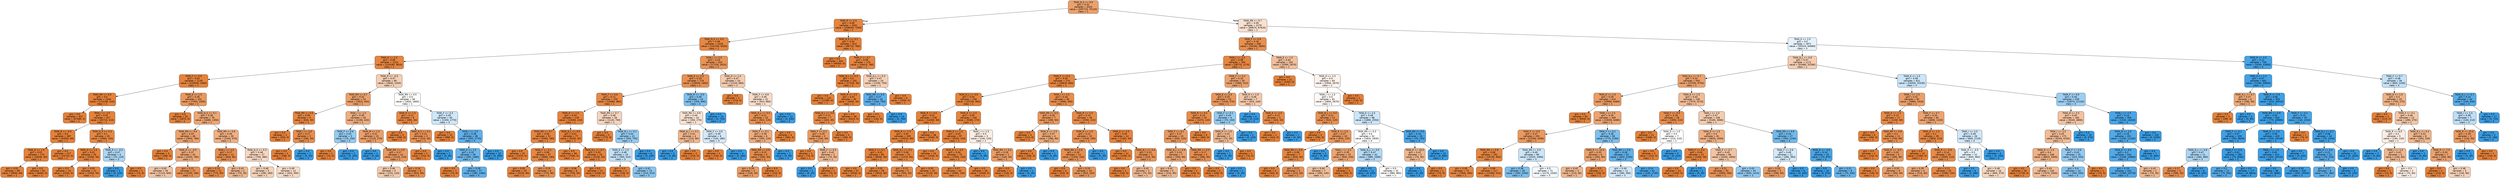 digraph Tree {
node [shape=box, style="filled, rounded", color="black", fontname=helvetica] ;
edge [fontname=helvetica] ;
0 [label="TASK_N_S <= 0.9\ngini = 0.32\nsamples = 4310\nvalue = [297710, 75120]\nclass = 1", fillcolor="#eca16b"] ;
1 [label="TASK_R <= 2.5\ngini = 0.06\nsamples = 2031\nvalue = [208040, 7200]\nclass = 1", fillcolor="#e68540"] ;
0 -> 1 [labeldistance=2.5, labelangle=45, headlabel="True"] ;
2 [label="TASK_N_S <= 0.5\ngini = 0.08\nsamples = 1418\nvalue = [141330, 6420]\nclass = 1", fillcolor="#e68742"] ;
1 -> 2 ;
3 [label="TASK_E <= 2.5\ngini = 0.06\nsamples = 1215\nvalue = [124180, 3810]\nclass = 1", fillcolor="#e6853f"] ;
2 -> 3 ;
4 [label="TASK_F <= 0.9\ngini = 0.03\nsamples = 1135\nvalue = [120540, 1560]\nclass = 1", fillcolor="#e5833c"] ;
3 -> 4 ;
5 [label="TASK_RN <= 0.9\ngini = 0.0\nsamples = 1034\nvalue = [113190, 210]\nclass = 1", fillcolor="#e58139"] ;
4 -> 5 ;
6 [label="gini = 0.0\nsamples = 617\nvalue = [67480, 0]\nclass = 1", fillcolor="#e58139"] ;
5 -> 6 ;
7 [label="TASK_I <= 2.5\ngini = 0.01\nsamples = 417\nvalue = [45710, 210]\nclass = 1", fillcolor="#e5823a"] ;
5 -> 7 ;
8 [label="TASK_R <= -0.5\ngini = 0.0\nsamples = 387\nvalue = [43050, 60]\nclass = 1", fillcolor="#e58139"] ;
7 -> 8 ;
9 [label="TASK_D <= 1.5\ngini = 0.01\nsamples = 170\nvalue = [18340, 60]\nclass = 1", fillcolor="#e5813a"] ;
8 -> 9 ;
10 [label="gini = 0.01\nsamples = 89\nvalue = [9940, 60]\nclass = 1", fillcolor="#e5823a"] ;
9 -> 10 ;
11 [label="gini = 0.0\nsamples = 81\nvalue = [8400, 0]\nclass = 1", fillcolor="#e58139"] ;
9 -> 11 ;
12 [label="gini = 0.0\nsamples = 217\nvalue = [24710, 0]\nclass = 1", fillcolor="#e58139"] ;
8 -> 12 ;
13 [label="TASK_N_S <= 0.3\ngini = 0.1\nsamples = 30\nvalue = [2660, 150]\nclass = 1", fillcolor="#e68844"] ;
7 -> 13 ;
14 [label="TASK_D <= 1.5\ngini = 0.02\nsamples = 26\nvalue = [2590, 30]\nclass = 1", fillcolor="#e5823b"] ;
13 -> 14 ;
15 [label="gini = 0.0\nsamples = 14\nvalue = [1540, 0]\nclass = 1", fillcolor="#e58139"] ;
14 -> 15 ;
16 [label="gini = 0.05\nsamples = 12\nvalue = [1050, 30]\nclass = 1", fillcolor="#e6853f"] ;
14 -> 16 ;
17 [label="TASK_R <= -0.5\ngini = 0.47\nsamples = 4\nvalue = [70, 120]\nclass = 3", fillcolor="#acd6f4"] ;
13 -> 17 ;
18 [label="gini = 0.0\nsamples = 3\nvalue = [0, 120]\nclass = 3", fillcolor="#399de5"] ;
17 -> 18 ;
19 [label="gini = 0.0\nsamples = 1\nvalue = [70, 0]\nclass = 1", fillcolor="#e58139"] ;
17 -> 19 ;
20 [label="TASK_E <= 1.5\ngini = 0.26\nsamples = 101\nvalue = [7350, 1350]\nclass = 1", fillcolor="#ea985d"] ;
4 -> 20 ;
21 [label="gini = 0.0\nsamples = 25\nvalue = [2870, 0]\nclass = 1", fillcolor="#e58139"] ;
20 -> 21 ;
22 [label="TASK_N_S <= 0.1\ngini = 0.36\nsamples = 76\nvalue = [4480, 1350]\nclass = 1", fillcolor="#eda775"] ;
20 -> 22 ;
23 [label="TASK_RN <= 0.4\ngini = 0.33\nsamples = 46\nvalue = [2940, 780]\nclass = 1", fillcolor="#eca26e"] ;
22 -> 23 ;
24 [label="gini = 0.0\nsamples = 3\nvalue = [490, 0]\nclass = 1", fillcolor="#e58139"] ;
23 -> 24 ;
25 [label="TASK_R <= -0.5\ngini = 0.37\nsamples = 43\nvalue = [2450, 780]\nclass = 1", fillcolor="#eda978"] ;
23 -> 25 ;
26 [label="gini = 0.45\nsamples = 26\nvalue = [1120, 600]\nclass = 1", fillcolor="#f3c4a3"] ;
25 -> 26 ;
27 [label="gini = 0.21\nsamples = 17\nvalue = [1330, 180]\nclass = 1", fillcolor="#e99254"] ;
25 -> 27 ;
28 [label="TASK_RN <= 0.9\ngini = 0.39\nsamples = 30\nvalue = [1540, 570]\nclass = 1", fillcolor="#efb082"] ;
22 -> 28 ;
29 [label="TASK_I <= 2.5\ngini = 0.17\nsamples = 13\nvalue = [840, 90]\nclass = 1", fillcolor="#e88e4e"] ;
28 -> 29 ;
30 [label="gini = 0.13\nsamples = 11\nvalue = [770, 60]\nclass = 1", fillcolor="#e78b48"] ;
29 -> 30 ;
31 [label="gini = 0.42\nsamples = 2\nvalue = [70, 30]\nclass = 1", fillcolor="#f0b78e"] ;
29 -> 31 ;
32 [label="TASK_N_S <= 0.3\ngini = 0.48\nsamples = 17\nvalue = [700, 480]\nclass = 1", fillcolor="#f7d7c1"] ;
28 -> 32 ;
33 [label="gini = 0.48\nsamples = 5\nvalue = [280, 180]\nclass = 1", fillcolor="#f6d2b8"] ;
32 -> 33 ;
34 [label="gini = 0.49\nsamples = 12\nvalue = [420, 300]\nclass = 1", fillcolor="#f8dbc6"] ;
32 -> 34 ;
35 [label="TASK_R <= -0.5\ngini = 0.47\nsamples = 80\nvalue = [3640, 2250]\nclass = 1", fillcolor="#f5cfb3"] ;
3 -> 35 ;
36 [label="TASK_RN <= 0.7\ngini = 0.32\nsamples = 24\nvalue = [1820, 450]\nclass = 1", fillcolor="#eba06a"] ;
35 -> 36 ;
37 [label="TASK_RN <= 0.5\ngini = 0.09\nsamples = 6\nvalue = [630, 30]\nclass = 1", fillcolor="#e68742"] ;
36 -> 37 ;
38 [label="gini = 0.0\nsamples = 3\nvalue = [350, 0]\nclass = 1", fillcolor="#e58139"] ;
37 -> 38 ;
39 [label="TASK_I <= 2.5\ngini = 0.17\nsamples = 3\nvalue = [280, 30]\nclass = 1", fillcolor="#e88e4e"] ;
37 -> 39 ;
40 [label="gini = 0.0\nsamples = 2\nvalue = [280, 0]\nclass = 1", fillcolor="#e58139"] ;
39 -> 40 ;
41 [label="gini = 0.0\nsamples = 1\nvalue = [0, 30]\nclass = 3", fillcolor="#399de5"] ;
39 -> 41 ;
42 [label="TASK_I <= 1.5\ngini = 0.39\nsamples = 18\nvalue = [1190, 420]\nclass = 1", fillcolor="#eead7f"] ;
36 -> 42 ;
43 [label="TASK_F <= 0.6\ngini = 0.43\nsamples = 3\nvalue = [70, 150]\nclass = 3", fillcolor="#95cbf1"] ;
42 -> 43 ;
44 [label="gini = 0.0\nsamples = 1\nvalue = [70, 0]\nclass = 1", fillcolor="#e58139"] ;
43 -> 44 ;
45 [label="gini = 0.0\nsamples = 2\nvalue = [0, 150]\nclass = 3", fillcolor="#399de5"] ;
43 -> 45 ;
46 [label="TASK_M <= 1.5\ngini = 0.31\nsamples = 15\nvalue = [1120, 270]\nclass = 1", fillcolor="#eb9f69"] ;
42 -> 46 ;
47 [label="gini = 0.0\nsamples = 1\nvalue = [0, 60]\nclass = 3", fillcolor="#399de5"] ;
46 -> 47 ;
48 [label="TASK_RN <= 0.9\ngini = 0.27\nsamples = 14\nvalue = [1120, 210]\nclass = 1", fillcolor="#ea995e"] ;
46 -> 48 ;
49 [label="gini = 0.46\nsamples = 5\nvalue = [210, 120]\nclass = 1", fillcolor="#f4c9aa"] ;
48 -> 49 ;
50 [label="gini = 0.16\nsamples = 9\nvalue = [910, 90]\nclass = 1", fillcolor="#e88d4d"] ;
48 -> 50 ;
51 [label="TASK_RN <= 0.5\ngini = 0.5\nsamples = 56\nvalue = [1820, 1800]\nclass = 1", fillcolor="#fffefd"] ;
35 -> 51 ;
52 [label="TASK_R <= 1.5\ngini = 0.11\nsamples = 6\nvalue = [490, 30]\nclass = 1", fillcolor="#e78945"] ;
51 -> 52 ;
53 [label="gini = 0.0\nsamples = 3\nvalue = [280, 0]\nclass = 1", fillcolor="#e58139"] ;
52 -> 53 ;
54 [label="TASK_N_S <= 0.2\ngini = 0.22\nsamples = 3\nvalue = [210, 30]\nclass = 1", fillcolor="#e99355"] ;
52 -> 54 ;
55 [label="gini = 0.0\nsamples = 2\nvalue = [210, 0]\nclass = 1", fillcolor="#e58139"] ;
54 -> 55 ;
56 [label="gini = 0.0\nsamples = 1\nvalue = [0, 30]\nclass = 3", fillcolor="#399de5"] ;
54 -> 56 ;
57 [label="TASK_F <= 0.3\ngini = 0.49\nsamples = 50\nvalue = [1330, 1770]\nclass = 3", fillcolor="#cee7f9"] ;
51 -> 57 ;
58 [label="gini = 0.0\nsamples = 12\nvalue = [980, 0]\nclass = 1", fillcolor="#e58139"] ;
57 -> 58 ;
59 [label="TASK_I <= 2.5\ngini = 0.28\nsamples = 38\nvalue = [350, 1770]\nclass = 3", fillcolor="#60b0ea"] ;
57 -> 59 ;
60 [label="TASK_D <= 1.5\ngini = 0.32\nsamples = 28\nvalue = [350, 1380]\nclass = 3", fillcolor="#6bb6ec"] ;
59 -> 60 ;
61 [label="gini = 0.0\nsamples = 1\nvalue = [70, 0]\nclass = 1", fillcolor="#e58139"] ;
60 -> 61 ;
62 [label="gini = 0.28\nsamples = 27\nvalue = [280, 1380]\nclass = 3", fillcolor="#61b1ea"] ;
60 -> 62 ;
63 [label="gini = 0.0\nsamples = 10\nvalue = [0, 390]\nclass = 3", fillcolor="#399de5"] ;
59 -> 63 ;
64 [label="TASK_I <= 2.5\ngini = 0.23\nsamples = 203\nvalue = [17150, 2610]\nclass = 1", fillcolor="#e99457"] ;
2 -> 64 ;
65 [label="TASK_E <= 2.5\ngini = 0.19\nsamples = 179\nvalue = [16030, 1950]\nclass = 1", fillcolor="#e89051"] ;
64 -> 65 ;
66 [label="TASK_F <= 0.6\ngini = 0.11\nsamples = 155\nvalue = [15680, 960]\nclass = 1", fillcolor="#e78945"] ;
65 -> 66 ;
67 [label="TASK_D <= 1.5\ngini = 0.03\nsamples = 129\nvalue = [14560, 210]\nclass = 1", fillcolor="#e5833c"] ;
66 -> 67 ;
68 [label="TASK_RN <= 0.7\ngini = 0.06\nsamples = 52\nvalue = [5460, 180]\nclass = 1", fillcolor="#e68540"] ;
67 -> 68 ;
69 [label="gini = 0.0\nsamples = 15\nvalue = [1470, 0]\nclass = 1", fillcolor="#e58139"] ;
68 -> 69 ;
70 [label="TASK_F <= 0.1\ngini = 0.08\nsamples = 37\nvalue = [3990, 180]\nclass = 1", fillcolor="#e68742"] ;
68 -> 70 ;
71 [label="gini = 0.05\nsamples = 29\nvalue = [3220, 90]\nclass = 1", fillcolor="#e6853f"] ;
70 -> 71 ;
72 [label="gini = 0.19\nsamples = 8\nvalue = [770, 90]\nclass = 1", fillcolor="#e89050"] ;
70 -> 72 ;
73 [label="TASK_N_L <= 0.5\ngini = 0.01\nsamples = 77\nvalue = [9100, 30]\nclass = 1", fillcolor="#e5813a"] ;
67 -> 73 ;
74 [label="gini = 0.0\nsamples = 58\nvalue = [7000, 0]\nclass = 1", fillcolor="#e58139"] ;
73 -> 74 ;
75 [label="TASK_N_L <= 0.7\ngini = 0.03\nsamples = 19\nvalue = [2100, 30]\nclass = 1", fillcolor="#e5833c"] ;
73 -> 75 ;
76 [label="gini = 0.08\nsamples = 6\nvalue = [700, 30]\nclass = 1", fillcolor="#e68641"] ;
75 -> 76 ;
77 [label="gini = 0.0\nsamples = 13\nvalue = [1400, 0]\nclass = 1", fillcolor="#e58139"] ;
75 -> 77 ;
78 [label="TASK_RN <= 0.7\ngini = 0.48\nsamples = 26\nvalue = [1120, 750]\nclass = 1", fillcolor="#f6d5be"] ;
66 -> 78 ;
79 [label="gini = 0.0\nsamples = 5\nvalue = [770, 0]\nclass = 1", fillcolor="#e58139"] ;
78 -> 79 ;
80 [label="TASK_N_L <= 0.1\ngini = 0.43\nsamples = 21\nvalue = [350, 750]\nclass = 3", fillcolor="#95cbf1"] ;
78 -> 80 ;
81 [label="TASK_E <= 1.5\ngini = 0.48\nsamples = 15\nvalue = [350, 510]\nclass = 3", fillcolor="#c1e0f7"] ;
80 -> 81 ;
82 [label="gini = 0.0\nsamples = 2\nvalue = [140, 0]\nclass = 1", fillcolor="#e58139"] ;
81 -> 82 ;
83 [label="gini = 0.41\nsamples = 13\nvalue = [210, 510]\nclass = 3", fillcolor="#8bc5f0"] ;
81 -> 83 ;
84 [label="gini = 0.0\nsamples = 6\nvalue = [0, 240]\nclass = 3", fillcolor="#399de5"] ;
80 -> 84 ;
85 [label="TASK_R <= -0.5\ngini = 0.39\nsamples = 24\nvalue = [350, 990]\nclass = 3", fillcolor="#7fc0ee"] ;
65 -> 85 ;
86 [label="TASK_RN <= 0.9\ngini = 0.49\nsamples = 10\nvalue = [350, 270]\nclass = 1", fillcolor="#f9e2d2"] ;
85 -> 86 ;
87 [label="TASK_N_L <= 0.1\ngini = 0.42\nsamples = 4\nvalue = [210, 90]\nclass = 1", fillcolor="#f0b78e"] ;
86 -> 87 ;
88 [label="gini = 0.0\nsamples = 2\nvalue = [0, 90]\nclass = 3", fillcolor="#399de5"] ;
87 -> 88 ;
89 [label="gini = 0.0\nsamples = 2\nvalue = [210, 0]\nclass = 1", fillcolor="#e58139"] ;
87 -> 89 ;
90 [label="TASK_F <= 0.5\ngini = 0.49\nsamples = 6\nvalue = [140, 180]\nclass = 3", fillcolor="#d3e9f9"] ;
86 -> 90 ;
91 [label="gini = 0.0\nsamples = 2\nvalue = [140, 0]\nclass = 1", fillcolor="#e58139"] ;
90 -> 91 ;
92 [label="gini = 0.0\nsamples = 4\nvalue = [0, 180]\nclass = 3", fillcolor="#399de5"] ;
90 -> 92 ;
93 [label="gini = 0.0\nsamples = 14\nvalue = [0, 720]\nclass = 3", fillcolor="#399de5"] ;
85 -> 93 ;
94 [label="TASK_D <= 1.5\ngini = 0.47\nsamples = 24\nvalue = [1120, 660]\nclass = 1", fillcolor="#f4cbae"] ;
64 -> 94 ;
95 [label="gini = 0.0\nsamples = 2\nvalue = [210, 0]\nclass = 1", fillcolor="#e58139"] ;
94 -> 95 ;
96 [label="TASK_F <= 0.6\ngini = 0.49\nsamples = 22\nvalue = [910, 660]\nclass = 1", fillcolor="#f8dcc9"] ;
94 -> 96 ;
97 [label="TASK_N_L <= 0.5\ngini = 0.21\nsamples = 10\nvalue = [910, 120]\nclass = 1", fillcolor="#e89253"] ;
96 -> 97 ;
98 [label="TASK_F <= 0.1\ngini = 0.38\nsamples = 6\nvalue = [350, 120]\nclass = 1", fillcolor="#eeac7d"] ;
97 -> 98 ;
99 [label="TASK_RN <= 0.9\ngini = 0.15\nsamples = 4\nvalue = [350, 30]\nclass = 1", fillcolor="#e78c4a"] ;
98 -> 99 ;
100 [label="gini = 0.29\nsamples = 3\nvalue = [140, 30]\nclass = 1", fillcolor="#eb9c63"] ;
99 -> 100 ;
101 [label="gini = 0.0\nsamples = 1\nvalue = [210, 0]\nclass = 1", fillcolor="#e58139"] ;
99 -> 101 ;
102 [label="gini = 0.0\nsamples = 2\nvalue = [0, 90]\nclass = 3", fillcolor="#399de5"] ;
98 -> 102 ;
103 [label="gini = 0.0\nsamples = 4\nvalue = [560, 0]\nclass = 1", fillcolor="#e58139"] ;
97 -> 103 ;
104 [label="gini = 0.0\nsamples = 12\nvalue = [0, 540]\nclass = 3", fillcolor="#399de5"] ;
96 -> 104 ;
105 [label="TASK_N_S <= 0.1\ngini = 0.02\nsamples = 613\nvalue = [66710, 780]\nclass = 1", fillcolor="#e5823b"] ;
1 -> 105 ;
106 [label="gini = 0.0\nsamples = 434\nvalue = [48300, 0]\nclass = 1", fillcolor="#e58139"] ;
105 -> 106 ;
107 [label="TASK_F <= 0.7\ngini = 0.08\nsamples = 179\nvalue = [18410, 780]\nclass = 1", fillcolor="#e68641"] ;
105 -> 107 ;
108 [label="TASK_N_L <= 0.3\ngini = 0.0\nsamples = 155\nvalue = [17220, 30]\nclass = 1", fillcolor="#e58139"] ;
107 -> 108 ;
109 [label="gini = 0.0\nsamples = 110\nvalue = [12390, 0]\nclass = 1", fillcolor="#e58139"] ;
108 -> 109 ;
110 [label="TASK_R <= 3.5\ngini = 0.01\nsamples = 45\nvalue = [4830, 30]\nclass = 1", fillcolor="#e5823a"] ;
108 -> 110 ;
111 [label="TASK_N_L <= 0.6\ngini = 0.12\nsamples = 7\nvalue = [420, 30]\nclass = 1", fillcolor="#e78a47"] ;
110 -> 111 ;
112 [label="TASK_F <= 0.1\ngini = 0.29\nsamples = 3\nvalue = [140, 30]\nclass = 1", fillcolor="#eb9c63"] ;
111 -> 112 ;
113 [label="gini = 0.0\nsamples = 1\nvalue = [70, 0]\nclass = 1", fillcolor="#e58139"] ;
112 -> 113 ;
114 [label="TASK_F <= 0.3\ngini = 0.42\nsamples = 2\nvalue = [70, 30]\nclass = 1", fillcolor="#f0b78e"] ;
112 -> 114 ;
115 [label="gini = 0.0\nsamples = 1\nvalue = [0, 30]\nclass = 3", fillcolor="#399de5"] ;
114 -> 115 ;
116 [label="gini = 0.0\nsamples = 1\nvalue = [70, 0]\nclass = 1", fillcolor="#e58139"] ;
114 -> 116 ;
117 [label="gini = 0.0\nsamples = 4\nvalue = [280, 0]\nclass = 1", fillcolor="#e58139"] ;
111 -> 117 ;
118 [label="gini = 0.0\nsamples = 38\nvalue = [4410, 0]\nclass = 1", fillcolor="#e58139"] ;
110 -> 118 ;
119 [label="TASK_N_L <= 0.3\ngini = 0.47\nsamples = 24\nvalue = [1190, 750]\nclass = 1", fillcolor="#f5d0b6"] ;
107 -> 119 ;
120 [label="TASK_RN <= 0.4\ngini = 0.27\nsamples = 16\nvalue = [140, 750]\nclass = 3", fillcolor="#5eafea"] ;
119 -> 120 ;
121 [label="gini = 0.0\nsamples = 2\nvalue = [140, 0]\nclass = 1", fillcolor="#e58139"] ;
120 -> 121 ;
122 [label="gini = 0.0\nsamples = 14\nvalue = [0, 750]\nclass = 3", fillcolor="#399de5"] ;
120 -> 122 ;
123 [label="gini = 0.0\nsamples = 8\nvalue = [1050, 0]\nclass = 1", fillcolor="#e58139"] ;
119 -> 123 ;
124 [label="TASK_RN <= 0.7\ngini = 0.49\nsamples = 2279\nvalue = [89670, 67920]\nclass = 1", fillcolor="#f9e0cf"] ;
0 -> 124 [labeldistance=2.5, labelangle=-45, headlabel="False"] ;
125 [label="TASK_F <= 0.9\ngini = 0.18\nsamples = 408\nvalue = [34160, 3840]\nclass = 1", fillcolor="#e88f4f"] ;
124 -> 125 ;
126 [label="TASK_I <= 2.5\ngini = 0.08\nsamples = 304\nvalue = [28770, 1170]\nclass = 1", fillcolor="#e68641"] ;
125 -> 126 ;
127 [label="TASK_F <= 0.3\ngini = 0.05\nsamples = 274\nvalue = [26810, 660]\nclass = 1", fillcolor="#e6843e"] ;
126 -> 127 ;
128 [label="TASK_N_L <= 0.9\ngini = 0.03\nsamples = 238\nvalue = [23730, 360]\nclass = 1", fillcolor="#e5833c"] ;
127 -> 128 ;
129 [label="TASK_R <= 4.5\ngini = 0.01\nsamples = 138\nvalue = [14350, 90]\nclass = 1", fillcolor="#e5823a"] ;
128 -> 129 ;
130 [label="TASK_R <= 1.5\ngini = 0.02\nsamples = 100\nvalue = [10010, 90]\nclass = 1", fillcolor="#e5823b"] ;
129 -> 130 ;
131 [label="TASK_F <= 0.1\ngini = 0.01\nsamples = 85\nvalue = [8540, 30]\nclass = 1", fillcolor="#e5813a"] ;
130 -> 131 ;
132 [label="gini = 0.0\nsamples = 57\nvalue = [5530, 0]\nclass = 1", fillcolor="#e58139"] ;
131 -> 132 ;
133 [label="gini = 0.02\nsamples = 28\nvalue = [3010, 30]\nclass = 1", fillcolor="#e5823b"] ;
131 -> 133 ;
134 [label="TASK_N_L <= 0.1\ngini = 0.08\nsamples = 15\nvalue = [1470, 60]\nclass = 1", fillcolor="#e68641"] ;
130 -> 134 ;
135 [label="gini = 0.15\nsamples = 5\nvalue = [350, 30]\nclass = 1", fillcolor="#e78c4a"] ;
134 -> 135 ;
136 [label="gini = 0.05\nsamples = 10\nvalue = [1120, 30]\nclass = 1", fillcolor="#e6843e"] ;
134 -> 136 ;
137 [label="gini = 0.0\nsamples = 38\nvalue = [4340, 0]\nclass = 1", fillcolor="#e58139"] ;
129 -> 137 ;
138 [label="TASK_E <= 2.5\ngini = 0.05\nsamples = 100\nvalue = [9380, 270]\nclass = 1", fillcolor="#e6853f"] ;
128 -> 138 ;
139 [label="TASK_E <= 1.5\ngini = 0.03\nsamples = 97\nvalue = [9240, 150]\nclass = 1", fillcolor="#e5833c"] ;
138 -> 139 ;
140 [label="gini = 0.0\nsamples = 24\nvalue = [2240, 0]\nclass = 1", fillcolor="#e58139"] ;
139 -> 140 ;
141 [label="TASK_R <= -0.5\ngini = 0.04\nsamples = 73\nvalue = [7000, 150]\nclass = 1", fillcolor="#e6843d"] ;
139 -> 141 ;
142 [label="gini = 0.07\nsamples = 45\nvalue = [4060, 150]\nclass = 1", fillcolor="#e68640"] ;
141 -> 142 ;
143 [label="gini = 0.0\nsamples = 28\nvalue = [2940, 0]\nclass = 1", fillcolor="#e58139"] ;
141 -> 143 ;
144 [label="TASK_I <= 1.5\ngini = 0.5\nsamples = 3\nvalue = [140, 120]\nclass = 1", fillcolor="#fbede3"] ;
138 -> 144 ;
145 [label="gini = 0.0\nsamples = 1\nvalue = [0, 90]\nclass = 3", fillcolor="#399de5"] ;
144 -> 145 ;
146 [label="TASK_RN <= 0.2\ngini = 0.29\nsamples = 2\nvalue = [140, 30]\nclass = 1", fillcolor="#eb9c63"] ;
144 -> 146 ;
147 [label="gini = 0.0\nsamples = 1\nvalue = [140, 0]\nclass = 1", fillcolor="#e58139"] ;
146 -> 147 ;
148 [label="gini = 0.0\nsamples = 1\nvalue = [0, 30]\nclass = 3", fillcolor="#399de5"] ;
146 -> 148 ;
149 [label="TASK_I <= 1.5\ngini = 0.16\nsamples = 36\nvalue = [3080, 300]\nclass = 1", fillcolor="#e88d4c"] ;
127 -> 149 ;
150 [label="TASK_RN <= 0.5\ngini = 0.26\nsamples = 7\nvalue = [490, 90]\nclass = 1", fillcolor="#ea985d"] ;
149 -> 150 ;
151 [label="gini = 0.0\nsamples = 3\nvalue = [210, 0]\nclass = 1", fillcolor="#e58139"] ;
150 -> 151 ;
152 [label="TASK_E <= 2.5\ngini = 0.37\nsamples = 4\nvalue = [280, 90]\nclass = 1", fillcolor="#edaa79"] ;
150 -> 152 ;
153 [label="gini = 0.0\nsamples = 3\nvalue = [280, 0]\nclass = 1", fillcolor="#e58139"] ;
152 -> 153 ;
154 [label="gini = 0.0\nsamples = 1\nvalue = [0, 90]\nclass = 3", fillcolor="#399de5"] ;
152 -> 154 ;
155 [label="TASK_R <= 2.5\ngini = 0.14\nsamples = 29\nvalue = [2590, 210]\nclass = 1", fillcolor="#e78b49"] ;
149 -> 155 ;
156 [label="TASK_R <= 1.5\ngini = 0.21\nsamples = 15\nvalue = [1330, 180]\nclass = 1", fillcolor="#e99254"] ;
155 -> 156 ;
157 [label="TASK_RN <= 0.5\ngini = 0.18\nsamples = 14\nvalue = [1330, 150]\nclass = 1", fillcolor="#e88f4f"] ;
156 -> 157 ;
158 [label="gini = 0.0\nsamples = 4\nvalue = [420, 0]\nclass = 1", fillcolor="#e58139"] ;
157 -> 158 ;
159 [label="gini = 0.24\nsamples = 10\nvalue = [910, 150]\nclass = 1", fillcolor="#e9965a"] ;
157 -> 159 ;
160 [label="gini = 0.0\nsamples = 1\nvalue = [0, 30]\nclass = 3", fillcolor="#399de5"] ;
156 -> 160 ;
161 [label="TASK_E <= 2.5\ngini = 0.05\nsamples = 14\nvalue = [1260, 30]\nclass = 1", fillcolor="#e6843e"] ;
155 -> 161 ;
162 [label="gini = 0.0\nsamples = 11\nvalue = [1050, 0]\nclass = 1", fillcolor="#e58139"] ;
161 -> 162 ;
163 [label="TASK_N_L <= 0.4\ngini = 0.22\nsamples = 3\nvalue = [210, 30]\nclass = 1", fillcolor="#e99355"] ;
161 -> 163 ;
164 [label="gini = 0.0\nsamples = 1\nvalue = [140, 0]\nclass = 1", fillcolor="#e58139"] ;
163 -> 164 ;
165 [label="gini = 0.42\nsamples = 2\nvalue = [70, 30]\nclass = 1", fillcolor="#f0b78e"] ;
163 -> 165 ;
166 [label="TASK_F <= 0.3\ngini = 0.33\nsamples = 30\nvalue = [1960, 510]\nclass = 1", fillcolor="#eca26d"] ;
126 -> 166 ;
167 [label="TASK_E <= 2.5\ngini = 0.25\nsamples = 23\nvalue = [1540, 270]\nclass = 1", fillcolor="#ea975c"] ;
166 -> 167 ;
168 [label="TASK_R <= 0.5\ngini = 0.14\nsamples = 19\nvalue = [1470, 120]\nclass = 1", fillcolor="#e78b49"] ;
167 -> 168 ;
169 [label="TASK_F <= 0.1\ngini = 0.27\nsamples = 10\nvalue = [630, 120]\nclass = 1", fillcolor="#ea995f"] ;
168 -> 169 ;
170 [label="TASK_N_L <= 0.9\ngini = 0.33\nsamples = 7\nvalue = [350, 90]\nclass = 1", fillcolor="#eca16c"] ;
169 -> 170 ;
171 [label="gini = 0.42\nsamples = 5\nvalue = [210, 90]\nclass = 1", fillcolor="#f0b78e"] ;
170 -> 171 ;
172 [label="gini = 0.0\nsamples = 2\nvalue = [140, 0]\nclass = 1", fillcolor="#e58139"] ;
170 -> 172 ;
173 [label="TASK_RN <= 0.5\ngini = 0.17\nsamples = 3\nvalue = [280, 30]\nclass = 1", fillcolor="#e88e4e"] ;
169 -> 173 ;
174 [label="gini = 0.0\nsamples = 2\nvalue = [280, 0]\nclass = 1", fillcolor="#e58139"] ;
173 -> 174 ;
175 [label="gini = 0.0\nsamples = 1\nvalue = [0, 30]\nclass = 3", fillcolor="#399de5"] ;
173 -> 175 ;
176 [label="gini = 0.0\nsamples = 9\nvalue = [840, 0]\nclass = 1", fillcolor="#e58139"] ;
168 -> 176 ;
177 [label="TASK_F <= 0.1\ngini = 0.43\nsamples = 4\nvalue = [70, 150]\nclass = 3", fillcolor="#95cbf1"] ;
167 -> 177 ;
178 [label="TASK_R <= 1.5\ngini = 0.42\nsamples = 2\nvalue = [70, 30]\nclass = 1", fillcolor="#f0b78e"] ;
177 -> 178 ;
179 [label="gini = 0.0\nsamples = 1\nvalue = [0, 30]\nclass = 3", fillcolor="#399de5"] ;
178 -> 179 ;
180 [label="gini = 0.0\nsamples = 1\nvalue = [70, 0]\nclass = 1", fillcolor="#e58139"] ;
178 -> 180 ;
181 [label="gini = 0.0\nsamples = 2\nvalue = [0, 120]\nclass = 3", fillcolor="#399de5"] ;
177 -> 181 ;
182 [label="TASK_R <= 1.0\ngini = 0.46\nsamples = 7\nvalue = [420, 240]\nclass = 1", fillcolor="#f4c9aa"] ;
166 -> 182 ;
183 [label="gini = 0.0\nsamples = 4\nvalue = [0, 210]\nclass = 3", fillcolor="#399de5"] ;
182 -> 183 ;
184 [label="TASK_E <= 2.5\ngini = 0.12\nsamples = 3\nvalue = [420, 30]\nclass = 1", fillcolor="#e78a47"] ;
182 -> 184 ;
185 [label="gini = 0.0\nsamples = 2\nvalue = [420, 0]\nclass = 1", fillcolor="#e58139"] ;
184 -> 185 ;
186 [label="gini = 0.0\nsamples = 1\nvalue = [0, 30]\nclass = 3", fillcolor="#399de5"] ;
184 -> 186 ;
187 [label="TASK_E <= 1.5\ngini = 0.44\nsamples = 104\nvalue = [5390, 2670]\nclass = 1", fillcolor="#f2bf9b"] ;
125 -> 187 ;
188 [label="gini = 0.0\nsamples = 21\nvalue = [2450, 0]\nclass = 1", fillcolor="#e58139"] ;
187 -> 188 ;
189 [label="TASK_D <= 2.5\ngini = 0.5\nsamples = 83\nvalue = [2940, 2670]\nclass = 1", fillcolor="#fdf3ed"] ;
187 -> 189 ;
190 [label="TASK_I <= 1.5\ngini = 0.5\nsamples = 81\nvalue = [2800, 2670]\nclass = 1", fillcolor="#fef9f6"] ;
189 -> 190 ;
191 [label="TASK_N_L <= 0.5\ngini = 0.21\nsamples = 13\nvalue = [910, 120]\nclass = 1", fillcolor="#e89253"] ;
190 -> 191 ;
192 [label="gini = 0.0\nsamples = 3\nvalue = [280, 0]\nclass = 1", fillcolor="#e58139"] ;
191 -> 192 ;
193 [label="TASK_E <= 2.5\ngini = 0.27\nsamples = 10\nvalue = [630, 120]\nclass = 1", fillcolor="#ea995f"] ;
191 -> 193 ;
194 [label="TASK_RN <= 0.5\ngini = 0.09\nsamples = 7\nvalue = [630, 30]\nclass = 1", fillcolor="#e68742"] ;
193 -> 194 ;
195 [label="gini = 0.0\nsamples = 4\nvalue = [420, 0]\nclass = 1", fillcolor="#e58139"] ;
194 -> 195 ;
196 [label="gini = 0.22\nsamples = 3\nvalue = [210, 30]\nclass = 1", fillcolor="#e99355"] ;
194 -> 196 ;
197 [label="gini = 0.0\nsamples = 3\nvalue = [0, 90]\nclass = 3", fillcolor="#399de5"] ;
193 -> 197 ;
198 [label="TASK_E <= 2.5\ngini = 0.49\nsamples = 68\nvalue = [1890, 2550]\nclass = 3", fillcolor="#cce6f8"] ;
190 -> 198 ;
199 [label="TASK_RN <= 0.3\ngini = 0.5\nsamples = 52\nvalue = [1820, 1830]\nclass = 3", fillcolor="#fefeff"] ;
198 -> 199 ;
200 [label="TASK_I <= 2.5\ngini = 0.35\nsamples = 10\nvalue = [840, 240]\nclass = 1", fillcolor="#eca572"] ;
199 -> 200 ;
201 [label="gini = 0.44\nsamples = 7\nvalue = [490, 240]\nclass = 1", fillcolor="#f2bf9a"] ;
200 -> 201 ;
202 [label="gini = 0.0\nsamples = 3\nvalue = [350, 0]\nclass = 1", fillcolor="#e58139"] ;
200 -> 202 ;
203 [label="TASK_N_L <= 0.5\ngini = 0.47\nsamples = 42\nvalue = [980, 1590]\nclass = 3", fillcolor="#b3d9f5"] ;
199 -> 203 ;
204 [label="gini = 0.0\nsamples = 11\nvalue = [0, 630]\nclass = 3", fillcolor="#399de5"] ;
203 -> 204 ;
205 [label="gini = 0.5\nsamples = 31\nvalue = [980, 960]\nclass = 1", fillcolor="#fefcfb"] ;
203 -> 205 ;
206 [label="TASK_RN <= 0.5\ngini = 0.16\nsamples = 16\nvalue = [70, 720]\nclass = 3", fillcolor="#4ca7e8"] ;
198 -> 206 ;
207 [label="TASK_R <= 10.0\ngini = 0.42\nsamples = 2\nvalue = [70, 30]\nclass = 1", fillcolor="#f0b78e"] ;
206 -> 207 ;
208 [label="gini = 0.0\nsamples = 1\nvalue = [0, 30]\nclass = 3", fillcolor="#399de5"] ;
207 -> 208 ;
209 [label="gini = 0.0\nsamples = 1\nvalue = [70, 0]\nclass = 1", fillcolor="#e58139"] ;
207 -> 209 ;
210 [label="gini = 0.0\nsamples = 14\nvalue = [0, 690]\nclass = 3", fillcolor="#399de5"] ;
206 -> 210 ;
211 [label="gini = 0.0\nsamples = 2\nvalue = [140, 0]\nclass = 1", fillcolor="#e58139"] ;
189 -> 211 ;
212 [label="TASK_E <= 2.5\ngini = 0.5\nsamples = 1871\nvalue = [55510, 64080]\nclass = 3", fillcolor="#e5f2fc"] ;
124 -> 212 ;
213 [label="TASK_N_L <= 0.9\ngini = 0.47\nsamples = 1171\nvalue = [53480, 32280]\nclass = 1", fillcolor="#f5cdb1"] ;
212 -> 213 ;
214 [label="TASK_N_L <= 0.7\ngini = 0.33\nsamples = 550\nvalue = [37030, 9750]\nclass = 1", fillcolor="#eca26d"] ;
213 -> 214 ;
215 [label="TASK_D <= 1.5\ngini = 0.29\nsamples = 414\nvalue = [29960, 6480]\nclass = 1", fillcolor="#eb9c64"] ;
214 -> 215 ;
216 [label="gini = 0.0\nsamples = 65\nvalue = [6930, 0]\nclass = 1", fillcolor="#e58139"] ;
215 -> 216 ;
217 [label="TASK_I <= 2.5\ngini = 0.34\nsamples = 349\nvalue = [23030, 6480]\nclass = 1", fillcolor="#eca471"] ;
215 -> 217 ;
218 [label="TASK_F <= 0.9\ngini = 0.27\nsamples = 291\nvalue = [22260, 4290]\nclass = 1", fillcolor="#ea995f"] ;
217 -> 218 ;
219 [label="TASK_RN <= 0.9\ngini = 0.08\nsamples = 192\nvalue = [19740, 900]\nclass = 1", fillcolor="#e68742"] ;
218 -> 219 ;
220 [label="gini = 0.09\nsamples = 75\nvalue = [7840, 390]\nclass = 1", fillcolor="#e68743"] ;
219 -> 220 ;
221 [label="gini = 0.08\nsamples = 117\nvalue = [11900, 510]\nclass = 1", fillcolor="#e68641"] ;
219 -> 221 ;
222 [label="TASK_RN <= 0.9\ngini = 0.49\nsamples = 99\nvalue = [2520, 3390]\nclass = 3", fillcolor="#cce6f8"] ;
218 -> 222 ;
223 [label="gini = 0.38\nsamples = 28\nvalue = [350, 1050]\nclass = 3", fillcolor="#7bbeee"] ;
222 -> 223 ;
224 [label="gini = 0.5\nsamples = 71\nvalue = [2170, 2340]\nclass = 3", fillcolor="#f1f8fd"] ;
222 -> 224 ;
225 [label="TASK_F <= 0.1\ngini = 0.38\nsamples = 58\nvalue = [770, 2190]\nclass = 3", fillcolor="#7fbfee"] ;
217 -> 225 ;
226 [label="TASK_R <= 13.5\ngini = 0.33\nsamples = 6\nvalue = [350, 90]\nclass = 1", fillcolor="#eca16c"] ;
225 -> 226 ;
227 [label="gini = 0.42\nsamples = 4\nvalue = [210, 90]\nclass = 1", fillcolor="#f0b78e"] ;
226 -> 227 ;
228 [label="gini = 0.0\nsamples = 2\nvalue = [140, 0]\nclass = 1", fillcolor="#e58139"] ;
226 -> 228 ;
229 [label="TASK_RN <= 0.9\ngini = 0.28\nsamples = 52\nvalue = [420, 2100]\nclass = 3", fillcolor="#61b1ea"] ;
225 -> 229 ;
230 [label="gini = 0.49\nsamples = 11\nvalue = [280, 360]\nclass = 3", fillcolor="#d3e9f9"] ;
229 -> 230 ;
231 [label="gini = 0.14\nsamples = 41\nvalue = [140, 1740]\nclass = 3", fillcolor="#49a5e7"] ;
229 -> 231 ;
232 [label="TASK_E <= 1.5\ngini = 0.43\nsamples = 136\nvalue = [7070, 3270]\nclass = 1", fillcolor="#f1bb95"] ;
214 -> 232 ;
233 [label="TASK_F <= 0.9\ngini = 0.18\nsamples = 28\nvalue = [1890, 210]\nclass = 1", fillcolor="#e88f4f"] ;
232 -> 233 ;
234 [label="gini = 0.0\nsamples = 21\nvalue = [1680, 0]\nclass = 1", fillcolor="#e58139"] ;
233 -> 234 ;
235 [label="TASK_D <= 1.5\ngini = 0.5\nsamples = 7\nvalue = [210, 210]\nclass = 1", fillcolor="#ffffff"] ;
233 -> 235 ;
236 [label="gini = 0.0\nsamples = 3\nvalue = [210, 0]\nclass = 1", fillcolor="#e58139"] ;
235 -> 236 ;
237 [label="gini = 0.0\nsamples = 4\nvalue = [0, 210]\nclass = 3", fillcolor="#399de5"] ;
235 -> 237 ;
238 [label="TASK_I <= 2.5\ngini = 0.47\nsamples = 108\nvalue = [5180, 3060]\nclass = 1", fillcolor="#f4cbae"] ;
232 -> 238 ;
239 [label="TASK_D <= 1.5\ngini = 0.4\nsamples = 81\nvalue = [4830, 1830]\nclass = 1", fillcolor="#efb184"] ;
238 -> 239 ;
240 [label="TASK_F <= 0.3\ngini = 0.04\nsamples = 15\nvalue = [1400, 30]\nclass = 1", fillcolor="#e6843d"] ;
239 -> 240 ;
241 [label="gini = 0.0\nsamples = 14\nvalue = [1400, 0]\nclass = 1", fillcolor="#e58139"] ;
240 -> 241 ;
242 [label="gini = 0.0\nsamples = 1\nvalue = [0, 30]\nclass = 3", fillcolor="#399de5"] ;
240 -> 242 ;
243 [label="TASK_F <= 0.7\ngini = 0.45\nsamples = 66\nvalue = [3430, 1800]\nclass = 1", fillcolor="#f3c3a1"] ;
239 -> 243 ;
244 [label="gini = 0.21\nsamples = 33\nvalue = [2800, 390]\nclass = 1", fillcolor="#e99355"] ;
243 -> 244 ;
245 [label="gini = 0.43\nsamples = 33\nvalue = [630, 1410]\nclass = 3", fillcolor="#91c9f1"] ;
243 -> 245 ;
246 [label="TASK_RN <= 0.9\ngini = 0.34\nsamples = 27\nvalue = [350, 1230]\nclass = 3", fillcolor="#71b9ec"] ;
238 -> 246 ;
247 [label="TASK_F <= 0.6\ngini = 0.49\nsamples = 11\nvalue = [280, 360]\nclass = 3", fillcolor="#d3e9f9"] ;
246 -> 247 ;
248 [label="gini = 0.29\nsamples = 5\nvalue = [280, 60]\nclass = 1", fillcolor="#eb9c63"] ;
247 -> 248 ;
249 [label="gini = 0.0\nsamples = 6\nvalue = [0, 300]\nclass = 3", fillcolor="#399de5"] ;
247 -> 249 ;
250 [label="TASK_R <= -0.5\ngini = 0.14\nsamples = 16\nvalue = [70, 870]\nclass = 3", fillcolor="#49a5e7"] ;
246 -> 250 ;
251 [label="gini = 0.0\nsamples = 10\nvalue = [0, 570]\nclass = 3", fillcolor="#399de5"] ;
250 -> 251 ;
252 [label="gini = 0.31\nsamples = 6\nvalue = [70, 300]\nclass = 3", fillcolor="#67b4eb"] ;
250 -> 252 ;
253 [label="TASK_E <= 1.5\ngini = 0.49\nsamples = 621\nvalue = [16450, 22530]\nclass = 3", fillcolor="#cae5f8"] ;
213 -> 253 ;
254 [label="TASK_I <= 1.5\ngini = 0.31\nsamples = 82\nvalue = [5880, 1410]\nclass = 1", fillcolor="#eb9f68"] ;
253 -> 254 ;
255 [label="TASK_D <= 1.5\ngini = 0.13\nsamples = 17\nvalue = [1190, 90]\nclass = 1", fillcolor="#e78b48"] ;
254 -> 255 ;
256 [label="gini = 0.0\nsamples = 6\nvalue = [490, 0]\nclass = 1", fillcolor="#e58139"] ;
255 -> 256 ;
257 [label="TASK_RN <= 0.9\ngini = 0.2\nsamples = 11\nvalue = [700, 90]\nclass = 1", fillcolor="#e89152"] ;
255 -> 257 ;
258 [label="gini = 0.0\nsamples = 2\nvalue = [210, 0]\nclass = 1", fillcolor="#e58139"] ;
257 -> 258 ;
259 [label="TASK_R <= -0.5\ngini = 0.26\nsamples = 9\nvalue = [490, 90]\nclass = 1", fillcolor="#ea985d"] ;
257 -> 259 ;
260 [label="gini = 0.0\nsamples = 1\nvalue = [140, 0]\nclass = 1", fillcolor="#e58139"] ;
259 -> 260 ;
261 [label="gini = 0.33\nsamples = 8\nvalue = [350, 90]\nclass = 1", fillcolor="#eca16c"] ;
259 -> 261 ;
262 [label="TASK_F <= 0.7\ngini = 0.34\nsamples = 65\nvalue = [4690, 1320]\nclass = 1", fillcolor="#eca471"] ;
254 -> 262 ;
263 [label="TASK_D <= 1.5\ngini = 0.1\nsamples = 39\nvalue = [3850, 210]\nclass = 1", fillcolor="#e68844"] ;
262 -> 263 ;
264 [label="gini = 0.0\nsamples = 10\nvalue = [1260, 0]\nclass = 1", fillcolor="#e58139"] ;
263 -> 264 ;
265 [label="TASK_R <= -0.5\ngini = 0.14\nsamples = 29\nvalue = [2590, 210]\nclass = 1", fillcolor="#e78b49"] ;
263 -> 265 ;
266 [label="gini = 0.35\nsamples = 4\nvalue = [210, 60]\nclass = 1", fillcolor="#eca572"] ;
265 -> 266 ;
267 [label="gini = 0.11\nsamples = 25\nvalue = [2380, 150]\nclass = 1", fillcolor="#e78945"] ;
265 -> 267 ;
268 [label="TASK_I <= 2.5\ngini = 0.49\nsamples = 26\nvalue = [840, 1110]\nclass = 3", fillcolor="#cfe7f9"] ;
262 -> 268 ;
269 [label="TASK_R <= -0.5\ngini = 0.5\nsamples = 22\nvalue = [840, 960]\nclass = 3", fillcolor="#e6f3fc"] ;
268 -> 269 ;
270 [label="gini = 0.0\nsamples = 6\nvalue = [0, 390]\nclass = 3", fillcolor="#399de5"] ;
269 -> 270 ;
271 [label="gini = 0.48\nsamples = 16\nvalue = [840, 570]\nclass = 1", fillcolor="#f7d7bf"] ;
269 -> 271 ;
272 [label="gini = 0.0\nsamples = 4\nvalue = [0, 150]\nclass = 3", fillcolor="#399de5"] ;
268 -> 272 ;
273 [label="TASK_F <= 0.9\ngini = 0.44\nsamples = 539\nvalue = [10570, 21120]\nclass = 3", fillcolor="#9ccef2"] ;
253 -> 273 ;
274 [label="TASK_D <= 2.5\ngini = 0.45\nsamples = 183\nvalue = [9240, 4800]\nclass = 1", fillcolor="#f3c2a0"] ;
273 -> 274 ;
275 [label="TASK_I <= 2.5\ngini = 0.43\nsamples = 173\nvalue = [9240, 4230]\nclass = 1", fillcolor="#f1bb94"] ;
274 -> 275 ;
276 [label="TASK_D <= 1.5\ngini = 0.4\nsamples = 148\nvalue = [8820, 3300]\nclass = 1", fillcolor="#efb083"] ;
275 -> 276 ;
277 [label="gini = 0.0\nsamples = 18\nvalue = [1750, 0]\nclass = 1", fillcolor="#e58139"] ;
276 -> 277 ;
278 [label="gini = 0.43\nsamples = 130\nvalue = [7070, 3300]\nclass = 1", fillcolor="#f1bc95"] ;
276 -> 278 ;
279 [label="TASK_F <= 0.6\ngini = 0.43\nsamples = 25\nvalue = [420, 930]\nclass = 3", fillcolor="#92c9f1"] ;
275 -> 279 ;
280 [label="gini = 0.4\nsamples = 24\nvalue = [350, 930]\nclass = 3", fillcolor="#84c2ef"] ;
279 -> 280 ;
281 [label="gini = 0.0\nsamples = 1\nvalue = [70, 0]\nclass = 1", fillcolor="#e58139"] ;
279 -> 281 ;
282 [label="gini = 0.0\nsamples = 10\nvalue = [0, 570]\nclass = 3", fillcolor="#399de5"] ;
274 -> 282 ;
283 [label="TASK_I <= 2.5\ngini = 0.14\nsamples = 356\nvalue = [1330, 16320]\nclass = 3", fillcolor="#49a5e7"] ;
273 -> 283 ;
284 [label="TASK_D <= 2.5\ngini = 0.19\nsamples = 251\nvalue = [1330, 11160]\nclass = 3", fillcolor="#51a9e8"] ;
283 -> 284 ;
285 [label="TASK_R <= 9.0\ngini = 0.2\nsamples = 244\nvalue = [1330, 10800]\nclass = 3", fillcolor="#51a9e8"] ;
284 -> 285 ;
286 [label="gini = 0.19\nsamples = 242\nvalue = [1260, 10770]\nclass = 3", fillcolor="#50a8e8"] ;
285 -> 286 ;
287 [label="gini = 0.42\nsamples = 2\nvalue = [70, 30]\nclass = 1", fillcolor="#f0b78e"] ;
285 -> 287 ;
288 [label="gini = 0.0\nsamples = 7\nvalue = [0, 360]\nclass = 3", fillcolor="#399de5"] ;
284 -> 288 ;
289 [label="gini = 0.0\nsamples = 105\nvalue = [0, 5160]\nclass = 3", fillcolor="#399de5"] ;
283 -> 289 ;
290 [label="TASK_R <= 4.5\ngini = 0.11\nsamples = 700\nvalue = [2030, 31800]\nclass = 3", fillcolor="#46a3e7"] ;
212 -> 290 ;
291 [label="TASK_D <= 1.5\ngini = 0.07\nsamples = 661\nvalue = [1190, 30600]\nclass = 3", fillcolor="#41a1e6"] ;
290 -> 291 ;
292 [label="TASK_N_L <= 0.7\ngini = 0.37\nsamples = 6\nvalue = [280, 90]\nclass = 1", fillcolor="#edaa79"] ;
291 -> 292 ;
293 [label="gini = 0.0\nsamples = 3\nvalue = [280, 0]\nclass = 1", fillcolor="#e58139"] ;
292 -> 293 ;
294 [label="gini = 0.0\nsamples = 3\nvalue = [0, 90]\nclass = 3", fillcolor="#399de5"] ;
292 -> 294 ;
295 [label="TASK_R <= 2.5\ngini = 0.06\nsamples = 655\nvalue = [910, 30510]\nclass = 3", fillcolor="#3fa0e6"] ;
291 -> 295 ;
296 [label="TASK_RN <= 0.9\ngini = 0.05\nsamples = 620\nvalue = [770, 28980]\nclass = 3", fillcolor="#3ea0e6"] ;
295 -> 296 ;
297 [label="TASK_F <= 0.1\ngini = 0.07\nsamples = 200\nvalue = [350, 9840]\nclass = 3", fillcolor="#40a0e6"] ;
296 -> 297 ;
298 [label="TASK_N_L <= 0.8\ngini = 0.47\nsamples = 11\nvalue = [280, 480]\nclass = 3", fillcolor="#acd6f4"] ;
297 -> 298 ;
299 [label="gini = 0.17\nsamples = 3\nvalue = [280, 30]\nclass = 1", fillcolor="#e88e4e"] ;
298 -> 299 ;
300 [label="gini = 0.0\nsamples = 8\nvalue = [0, 450]\nclass = 3", fillcolor="#399de5"] ;
298 -> 300 ;
301 [label="TASK_F <= 0.3\ngini = 0.01\nsamples = 189\nvalue = [70, 9360]\nclass = 3", fillcolor="#3a9ee5"] ;
297 -> 301 ;
302 [label="gini = 0.2\nsamples = 12\nvalue = [70, 540]\nclass = 3", fillcolor="#53aae8"] ;
301 -> 302 ;
303 [label="gini = 0.0\nsamples = 177\nvalue = [0, 8820]\nclass = 3", fillcolor="#399de5"] ;
301 -> 303 ;
304 [label="TASK_D <= 2.5\ngini = 0.04\nsamples = 420\nvalue = [420, 19140]\nclass = 3", fillcolor="#3d9fe6"] ;
296 -> 304 ;
305 [label="TASK_I <= 1.5\ngini = 0.04\nsamples = 413\nvalue = [420, 18720]\nclass = 3", fillcolor="#3d9fe6"] ;
304 -> 305 ;
306 [label="gini = 0.0\nsamples = 85\nvalue = [0, 3690]\nclass = 3", fillcolor="#399de5"] ;
305 -> 306 ;
307 [label="gini = 0.05\nsamples = 328\nvalue = [420, 15030]\nclass = 3", fillcolor="#3fa0e6"] ;
305 -> 307 ;
308 [label="gini = 0.0\nsamples = 7\nvalue = [0, 420]\nclass = 3", fillcolor="#399de5"] ;
304 -> 308 ;
309 [label="TASK_F <= 0.1\ngini = 0.15\nsamples = 35\nvalue = [140, 1530]\nclass = 3", fillcolor="#4ba6e7"] ;
295 -> 309 ;
310 [label="gini = 0.0\nsamples = 1\nvalue = [70, 0]\nclass = 1", fillcolor="#e58139"] ;
309 -> 310 ;
311 [label="TASK_N_L <= 0.7\ngini = 0.08\nsamples = 34\nvalue = [70, 1530]\nclass = 3", fillcolor="#42a1e6"] ;
309 -> 311 ;
312 [label="TASK_R <= 3.5\ngini = 0.21\nsamples = 12\nvalue = [70, 510]\nclass = 3", fillcolor="#54aae9"] ;
311 -> 312 ;
313 [label="gini = 0.27\nsamples = 9\nvalue = [70, 360]\nclass = 3", fillcolor="#5fb0ea"] ;
312 -> 313 ;
314 [label="gini = 0.0\nsamples = 3\nvalue = [0, 150]\nclass = 3", fillcolor="#399de5"] ;
312 -> 314 ;
315 [label="gini = 0.0\nsamples = 22\nvalue = [0, 1020]\nclass = 3", fillcolor="#399de5"] ;
311 -> 315 ;
316 [label="TASK_F <= 0.7\ngini = 0.48\nsamples = 39\nvalue = [840, 1200]\nclass = 3", fillcolor="#c4e2f7"] ;
290 -> 316 ;
317 [label="TASK_D <= 1.5\ngini = 0.4\nsamples = 15\nvalue = [700, 270]\nclass = 1", fillcolor="#efb285"] ;
316 -> 317 ;
318 [label="gini = 0.0\nsamples = 2\nvalue = [210, 0]\nclass = 1", fillcolor="#e58139"] ;
317 -> 318 ;
319 [label="TASK_F <= 0.1\ngini = 0.46\nsamples = 13\nvalue = [490, 270]\nclass = 1", fillcolor="#f3c6a6"] ;
317 -> 319 ;
320 [label="TASK_R <= 6.0\ngini = 0.5\nsamples = 5\nvalue = [140, 120]\nclass = 1", fillcolor="#fbede3"] ;
319 -> 320 ;
321 [label="gini = 0.0\nsamples = 2\nvalue = [0, 60]\nclass = 3", fillcolor="#399de5"] ;
320 -> 321 ;
322 [label="TASK_I <= 1.5\ngini = 0.42\nsamples = 3\nvalue = [140, 60]\nclass = 1", fillcolor="#f0b78e"] ;
320 -> 322 ;
323 [label="gini = 0.0\nsamples = 1\nvalue = [70, 0]\nclass = 1", fillcolor="#e58139"] ;
322 -> 323 ;
324 [label="gini = 0.5\nsamples = 2\nvalue = [70, 60]\nclass = 1", fillcolor="#fbede3"] ;
322 -> 324 ;
325 [label="TASK_N_L <= 0.3\ngini = 0.42\nsamples = 8\nvalue = [350, 150]\nclass = 1", fillcolor="#f0b78e"] ;
319 -> 325 ;
326 [label="gini = 0.0\nsamples = 1\nvalue = [0, 60]\nclass = 3", fillcolor="#399de5"] ;
325 -> 326 ;
327 [label="TASK_R <= 7.5\ngini = 0.33\nsamples = 7\nvalue = [350, 90]\nclass = 1", fillcolor="#eca16c"] ;
325 -> 327 ;
328 [label="gini = 0.0\nsamples = 2\nvalue = [210, 0]\nclass = 1", fillcolor="#e58139"] ;
327 -> 328 ;
329 [label="gini = 0.48\nsamples = 5\nvalue = [140, 90]\nclass = 1", fillcolor="#f6d2b8"] ;
327 -> 329 ;
330 [label="TASK_N_L <= 0.7\ngini = 0.23\nsamples = 24\nvalue = [140, 930]\nclass = 3", fillcolor="#57ace9"] ;
316 -> 330 ;
331 [label="TASK_I <= 1.5\ngini = 0.48\nsamples = 7\nvalue = [140, 210]\nclass = 3", fillcolor="#bddef6"] ;
330 -> 331 ;
332 [label="TASK_R <= 25.5\ngini = 0.29\nsamples = 2\nvalue = [140, 30]\nclass = 1", fillcolor="#eb9c63"] ;
331 -> 332 ;
333 [label="gini = 0.0\nsamples = 1\nvalue = [0, 30]\nclass = 3", fillcolor="#399de5"] ;
332 -> 333 ;
334 [label="gini = 0.0\nsamples = 1\nvalue = [140, 0]\nclass = 1", fillcolor="#e58139"] ;
332 -> 334 ;
335 [label="gini = 0.0\nsamples = 5\nvalue = [0, 180]\nclass = 3", fillcolor="#399de5"] ;
331 -> 335 ;
336 [label="gini = 0.0\nsamples = 17\nvalue = [0, 720]\nclass = 3", fillcolor="#399de5"] ;
330 -> 336 ;
}